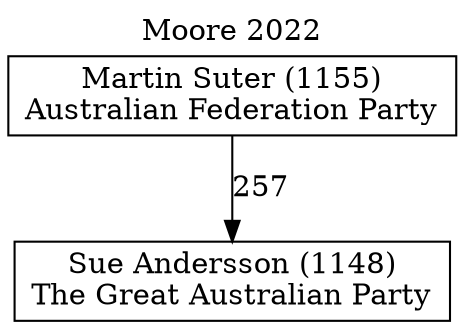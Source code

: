 // House preference flow
digraph "Sue Andersson (1148)_Moore_2022" {
	graph [label="Moore 2022" labelloc=t mclimit=10]
	node [shape=box]
	"Sue Andersson (1148)" [label="Sue Andersson (1148)
The Great Australian Party"]
	"Martin Suter (1155)" [label="Martin Suter (1155)
Australian Federation Party"]
	"Martin Suter (1155)" -> "Sue Andersson (1148)" [label=257]
}
